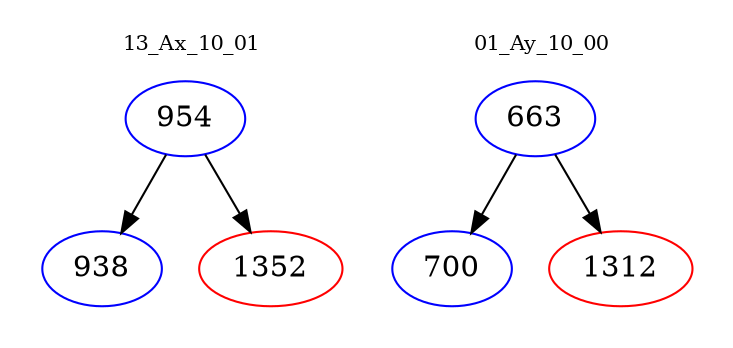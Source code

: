 digraph{
subgraph cluster_0 {
color = white
label = "13_Ax_10_01";
fontsize=10;
T0_954 [label="954", color="blue"]
T0_954 -> T0_938 [color="black"]
T0_938 [label="938", color="blue"]
T0_954 -> T0_1352 [color="black"]
T0_1352 [label="1352", color="red"]
}
subgraph cluster_1 {
color = white
label = "01_Ay_10_00";
fontsize=10;
T1_663 [label="663", color="blue"]
T1_663 -> T1_700 [color="black"]
T1_700 [label="700", color="blue"]
T1_663 -> T1_1312 [color="black"]
T1_1312 [label="1312", color="red"]
}
}
